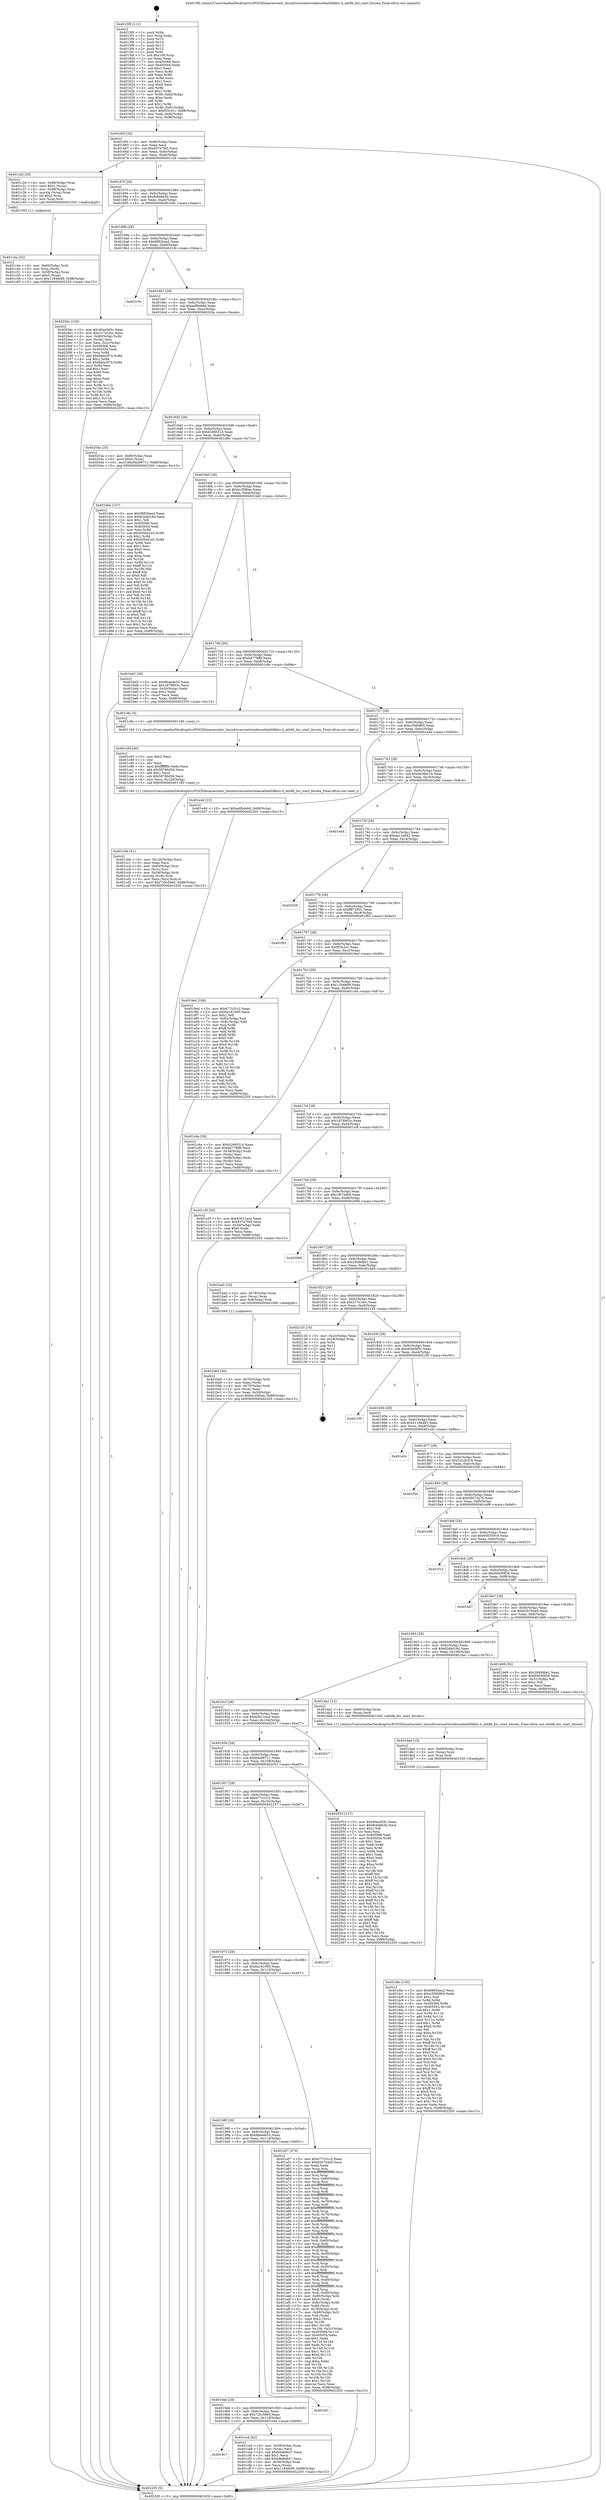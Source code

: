 digraph "0x4015f0" {
  label = "0x4015f0 (/mnt/c/Users/mathe/Desktop/tcc/POCII/binaries/extr_linuxdriversnetwirelessathath9khtc.h_ath9k_htc_start_btcoex_Final-ollvm.out::main(0))"
  labelloc = "t"
  node[shape=record]

  Entry [label="",width=0.3,height=0.3,shape=circle,fillcolor=black,style=filled]
  "0x40165f" [label="{
     0x40165f [32]\l
     | [instrs]\l
     &nbsp;&nbsp;0x40165f \<+6\>: mov -0x88(%rbp),%eax\l
     &nbsp;&nbsp;0x401665 \<+2\>: mov %eax,%ecx\l
     &nbsp;&nbsp;0x401667 \<+6\>: sub $0x837e7f45,%ecx\l
     &nbsp;&nbsp;0x40166d \<+6\>: mov %eax,-0x9c(%rbp)\l
     &nbsp;&nbsp;0x401673 \<+6\>: mov %ecx,-0xa0(%rbp)\l
     &nbsp;&nbsp;0x401679 \<+6\>: je 0000000000401c2d \<main+0x63d\>\l
  }"]
  "0x401c2d" [label="{
     0x401c2d [29]\l
     | [instrs]\l
     &nbsp;&nbsp;0x401c2d \<+4\>: mov -0x68(%rbp),%rax\l
     &nbsp;&nbsp;0x401c31 \<+6\>: movl $0x1,(%rax)\l
     &nbsp;&nbsp;0x401c37 \<+4\>: mov -0x68(%rbp),%rax\l
     &nbsp;&nbsp;0x401c3b \<+3\>: movslq (%rax),%rax\l
     &nbsp;&nbsp;0x401c3e \<+4\>: shl $0x2,%rax\l
     &nbsp;&nbsp;0x401c42 \<+3\>: mov %rax,%rdi\l
     &nbsp;&nbsp;0x401c45 \<+5\>: call 0000000000401050 \<malloc@plt\>\l
     | [calls]\l
     &nbsp;&nbsp;0x401050 \{1\} (unknown)\l
  }"]
  "0x40167f" [label="{
     0x40167f [28]\l
     | [instrs]\l
     &nbsp;&nbsp;0x40167f \<+5\>: jmp 0000000000401684 \<main+0x94\>\l
     &nbsp;&nbsp;0x401684 \<+6\>: mov -0x9c(%rbp),%eax\l
     &nbsp;&nbsp;0x40168a \<+5\>: sub $0x8c6ebb3b,%eax\l
     &nbsp;&nbsp;0x40168f \<+6\>: mov %eax,-0xa4(%rbp)\l
     &nbsp;&nbsp;0x401695 \<+6\>: je 00000000004020dc \<main+0xaec\>\l
  }"]
  Exit [label="",width=0.3,height=0.3,shape=circle,fillcolor=black,style=filled,peripheries=2]
  "0x4020dc" [label="{
     0x4020dc [105]\l
     | [instrs]\l
     &nbsp;&nbsp;0x4020dc \<+5\>: mov $0x40ea565c,%eax\l
     &nbsp;&nbsp;0x4020e1 \<+5\>: mov $0x317e1dcc,%ecx\l
     &nbsp;&nbsp;0x4020e6 \<+4\>: mov -0x80(%rbp),%rdx\l
     &nbsp;&nbsp;0x4020ea \<+2\>: mov (%rdx),%esi\l
     &nbsp;&nbsp;0x4020ec \<+3\>: mov %esi,-0x2c(%rbp)\l
     &nbsp;&nbsp;0x4020ef \<+7\>: mov 0x405068,%esi\l
     &nbsp;&nbsp;0x4020f6 \<+7\>: mov 0x405054,%edi\l
     &nbsp;&nbsp;0x4020fd \<+3\>: mov %esi,%r8d\l
     &nbsp;&nbsp;0x402100 \<+7\>: add $0x8dea3f74,%r8d\l
     &nbsp;&nbsp;0x402107 \<+4\>: sub $0x1,%r8d\l
     &nbsp;&nbsp;0x40210b \<+7\>: sub $0x8dea3f74,%r8d\l
     &nbsp;&nbsp;0x402112 \<+4\>: imul %r8d,%esi\l
     &nbsp;&nbsp;0x402116 \<+3\>: and $0x1,%esi\l
     &nbsp;&nbsp;0x402119 \<+3\>: cmp $0x0,%esi\l
     &nbsp;&nbsp;0x40211c \<+4\>: sete %r9b\l
     &nbsp;&nbsp;0x402120 \<+3\>: cmp $0xa,%edi\l
     &nbsp;&nbsp;0x402123 \<+4\>: setl %r10b\l
     &nbsp;&nbsp;0x402127 \<+3\>: mov %r9b,%r11b\l
     &nbsp;&nbsp;0x40212a \<+3\>: and %r10b,%r11b\l
     &nbsp;&nbsp;0x40212d \<+3\>: xor %r10b,%r9b\l
     &nbsp;&nbsp;0x402130 \<+3\>: or %r9b,%r11b\l
     &nbsp;&nbsp;0x402133 \<+4\>: test $0x1,%r11b\l
     &nbsp;&nbsp;0x402137 \<+3\>: cmovne %ecx,%eax\l
     &nbsp;&nbsp;0x40213a \<+6\>: mov %eax,-0x88(%rbp)\l
     &nbsp;&nbsp;0x402140 \<+5\>: jmp 0000000000402205 \<main+0xc15\>\l
  }"]
  "0x40169b" [label="{
     0x40169b [28]\l
     | [instrs]\l
     &nbsp;&nbsp;0x40169b \<+5\>: jmp 00000000004016a0 \<main+0xb0\>\l
     &nbsp;&nbsp;0x4016a0 \<+6\>: mov -0x9c(%rbp),%eax\l
     &nbsp;&nbsp;0x4016a6 \<+5\>: sub $0x9892bea2,%eax\l
     &nbsp;&nbsp;0x4016ab \<+6\>: mov %eax,-0xa8(%rbp)\l
     &nbsp;&nbsp;0x4016b1 \<+6\>: je 000000000040219c \<main+0xbac\>\l
  }"]
  "0x401dbc" [label="{
     0x401dbc [145]\l
     | [instrs]\l
     &nbsp;&nbsp;0x401dbc \<+5\>: mov $0x9892bea2,%ecx\l
     &nbsp;&nbsp;0x401dc1 \<+5\>: mov $0xc3580965,%edx\l
     &nbsp;&nbsp;0x401dc6 \<+3\>: mov $0x1,%sil\l
     &nbsp;&nbsp;0x401dc9 \<+3\>: xor %r8d,%r8d\l
     &nbsp;&nbsp;0x401dcc \<+8\>: mov 0x405068,%r9d\l
     &nbsp;&nbsp;0x401dd4 \<+8\>: mov 0x405054,%r10d\l
     &nbsp;&nbsp;0x401ddc \<+4\>: sub $0x1,%r8d\l
     &nbsp;&nbsp;0x401de0 \<+3\>: mov %r9d,%r11d\l
     &nbsp;&nbsp;0x401de3 \<+3\>: add %r8d,%r11d\l
     &nbsp;&nbsp;0x401de6 \<+4\>: imul %r11d,%r9d\l
     &nbsp;&nbsp;0x401dea \<+4\>: and $0x1,%r9d\l
     &nbsp;&nbsp;0x401dee \<+4\>: cmp $0x0,%r9d\l
     &nbsp;&nbsp;0x401df2 \<+3\>: sete %bl\l
     &nbsp;&nbsp;0x401df5 \<+4\>: cmp $0xa,%r10d\l
     &nbsp;&nbsp;0x401df9 \<+4\>: setl %r14b\l
     &nbsp;&nbsp;0x401dfd \<+3\>: mov %bl,%r15b\l
     &nbsp;&nbsp;0x401e00 \<+4\>: xor $0xff,%r15b\l
     &nbsp;&nbsp;0x401e04 \<+3\>: mov %r14b,%r12b\l
     &nbsp;&nbsp;0x401e07 \<+4\>: xor $0xff,%r12b\l
     &nbsp;&nbsp;0x401e0b \<+4\>: xor $0x0,%sil\l
     &nbsp;&nbsp;0x401e0f \<+3\>: mov %r15b,%r13b\l
     &nbsp;&nbsp;0x401e12 \<+4\>: and $0x0,%r13b\l
     &nbsp;&nbsp;0x401e16 \<+3\>: and %sil,%bl\l
     &nbsp;&nbsp;0x401e19 \<+3\>: mov %r12b,%al\l
     &nbsp;&nbsp;0x401e1c \<+2\>: and $0x0,%al\l
     &nbsp;&nbsp;0x401e1e \<+3\>: and %sil,%r14b\l
     &nbsp;&nbsp;0x401e21 \<+3\>: or %bl,%r13b\l
     &nbsp;&nbsp;0x401e24 \<+3\>: or %r14b,%al\l
     &nbsp;&nbsp;0x401e27 \<+3\>: xor %al,%r13b\l
     &nbsp;&nbsp;0x401e2a \<+3\>: or %r12b,%r15b\l
     &nbsp;&nbsp;0x401e2d \<+4\>: xor $0xff,%r15b\l
     &nbsp;&nbsp;0x401e31 \<+4\>: or $0x0,%sil\l
     &nbsp;&nbsp;0x401e35 \<+3\>: and %sil,%r15b\l
     &nbsp;&nbsp;0x401e38 \<+3\>: or %r15b,%r13b\l
     &nbsp;&nbsp;0x401e3b \<+4\>: test $0x1,%r13b\l
     &nbsp;&nbsp;0x401e3f \<+3\>: cmovne %edx,%ecx\l
     &nbsp;&nbsp;0x401e42 \<+6\>: mov %ecx,-0x88(%rbp)\l
     &nbsp;&nbsp;0x401e48 \<+5\>: jmp 0000000000402205 \<main+0xc15\>\l
  }"]
  "0x40219c" [label="{
     0x40219c\l
  }", style=dashed]
  "0x4016b7" [label="{
     0x4016b7 [28]\l
     | [instrs]\l
     &nbsp;&nbsp;0x4016b7 \<+5\>: jmp 00000000004016bc \<main+0xcc\>\l
     &nbsp;&nbsp;0x4016bc \<+6\>: mov -0x9c(%rbp),%eax\l
     &nbsp;&nbsp;0x4016c2 \<+5\>: sub $0xadfbde6d,%eax\l
     &nbsp;&nbsp;0x4016c7 \<+6\>: mov %eax,-0xac(%rbp)\l
     &nbsp;&nbsp;0x4016cd \<+6\>: je 000000000040203a \<main+0xa4a\>\l
  }"]
  "0x401dad" [label="{
     0x401dad [15]\l
     | [instrs]\l
     &nbsp;&nbsp;0x401dad \<+4\>: mov -0x60(%rbp),%rax\l
     &nbsp;&nbsp;0x401db1 \<+3\>: mov (%rax),%rax\l
     &nbsp;&nbsp;0x401db4 \<+3\>: mov %rax,%rdi\l
     &nbsp;&nbsp;0x401db7 \<+5\>: call 0000000000401030 \<free@plt\>\l
     | [calls]\l
     &nbsp;&nbsp;0x401030 \{1\} (unknown)\l
  }"]
  "0x40203a" [label="{
     0x40203a [25]\l
     | [instrs]\l
     &nbsp;&nbsp;0x40203a \<+4\>: mov -0x80(%rbp),%rax\l
     &nbsp;&nbsp;0x40203e \<+6\>: movl $0x0,(%rax)\l
     &nbsp;&nbsp;0x402044 \<+10\>: movl $0x64a98711,-0x88(%rbp)\l
     &nbsp;&nbsp;0x40204e \<+5\>: jmp 0000000000402205 \<main+0xc15\>\l
  }"]
  "0x4016d3" [label="{
     0x4016d3 [28]\l
     | [instrs]\l
     &nbsp;&nbsp;0x4016d3 \<+5\>: jmp 00000000004016d8 \<main+0xe8\>\l
     &nbsp;&nbsp;0x4016d8 \<+6\>: mov -0x9c(%rbp),%eax\l
     &nbsp;&nbsp;0x4016de \<+5\>: sub $0xb246031d,%eax\l
     &nbsp;&nbsp;0x4016e3 \<+6\>: mov %eax,-0xb0(%rbp)\l
     &nbsp;&nbsp;0x4016e9 \<+6\>: je 0000000000401d0e \<main+0x71e\>\l
  }"]
  "0x4019c7" [label="{
     0x4019c7\l
  }", style=dashed]
  "0x401d0e" [label="{
     0x401d0e [147]\l
     | [instrs]\l
     &nbsp;&nbsp;0x401d0e \<+5\>: mov $0x9892bea2,%eax\l
     &nbsp;&nbsp;0x401d13 \<+5\>: mov $0x62d4d18d,%ecx\l
     &nbsp;&nbsp;0x401d18 \<+2\>: mov $0x1,%dl\l
     &nbsp;&nbsp;0x401d1a \<+7\>: mov 0x405068,%esi\l
     &nbsp;&nbsp;0x401d21 \<+7\>: mov 0x405054,%edi\l
     &nbsp;&nbsp;0x401d28 \<+3\>: mov %esi,%r8d\l
     &nbsp;&nbsp;0x401d2b \<+7\>: sub $0x50564243,%r8d\l
     &nbsp;&nbsp;0x401d32 \<+4\>: sub $0x1,%r8d\l
     &nbsp;&nbsp;0x401d36 \<+7\>: add $0x50564243,%r8d\l
     &nbsp;&nbsp;0x401d3d \<+4\>: imul %r8d,%esi\l
     &nbsp;&nbsp;0x401d41 \<+3\>: and $0x1,%esi\l
     &nbsp;&nbsp;0x401d44 \<+3\>: cmp $0x0,%esi\l
     &nbsp;&nbsp;0x401d47 \<+4\>: sete %r9b\l
     &nbsp;&nbsp;0x401d4b \<+3\>: cmp $0xa,%edi\l
     &nbsp;&nbsp;0x401d4e \<+4\>: setl %r10b\l
     &nbsp;&nbsp;0x401d52 \<+3\>: mov %r9b,%r11b\l
     &nbsp;&nbsp;0x401d55 \<+4\>: xor $0xff,%r11b\l
     &nbsp;&nbsp;0x401d59 \<+3\>: mov %r10b,%bl\l
     &nbsp;&nbsp;0x401d5c \<+3\>: xor $0xff,%bl\l
     &nbsp;&nbsp;0x401d5f \<+3\>: xor $0x0,%dl\l
     &nbsp;&nbsp;0x401d62 \<+3\>: mov %r11b,%r14b\l
     &nbsp;&nbsp;0x401d65 \<+4\>: and $0x0,%r14b\l
     &nbsp;&nbsp;0x401d69 \<+3\>: and %dl,%r9b\l
     &nbsp;&nbsp;0x401d6c \<+3\>: mov %bl,%r15b\l
     &nbsp;&nbsp;0x401d6f \<+4\>: and $0x0,%r15b\l
     &nbsp;&nbsp;0x401d73 \<+3\>: and %dl,%r10b\l
     &nbsp;&nbsp;0x401d76 \<+3\>: or %r9b,%r14b\l
     &nbsp;&nbsp;0x401d79 \<+3\>: or %r10b,%r15b\l
     &nbsp;&nbsp;0x401d7c \<+3\>: xor %r15b,%r14b\l
     &nbsp;&nbsp;0x401d7f \<+3\>: or %bl,%r11b\l
     &nbsp;&nbsp;0x401d82 \<+4\>: xor $0xff,%r11b\l
     &nbsp;&nbsp;0x401d86 \<+3\>: or $0x0,%dl\l
     &nbsp;&nbsp;0x401d89 \<+3\>: and %dl,%r11b\l
     &nbsp;&nbsp;0x401d8c \<+3\>: or %r11b,%r14b\l
     &nbsp;&nbsp;0x401d8f \<+4\>: test $0x1,%r14b\l
     &nbsp;&nbsp;0x401d93 \<+3\>: cmovne %ecx,%eax\l
     &nbsp;&nbsp;0x401d96 \<+6\>: mov %eax,-0x88(%rbp)\l
     &nbsp;&nbsp;0x401d9c \<+5\>: jmp 0000000000402205 \<main+0xc15\>\l
  }"]
  "0x4016ef" [label="{
     0x4016ef [28]\l
     | [instrs]\l
     &nbsp;&nbsp;0x4016ef \<+5\>: jmp 00000000004016f4 \<main+0x104\>\l
     &nbsp;&nbsp;0x4016f4 \<+6\>: mov -0x9c(%rbp),%eax\l
     &nbsp;&nbsp;0x4016fa \<+5\>: sub $0xbc35f0ae,%eax\l
     &nbsp;&nbsp;0x4016ff \<+6\>: mov %eax,-0xb4(%rbp)\l
     &nbsp;&nbsp;0x401705 \<+6\>: je 0000000000401bd3 \<main+0x5e3\>\l
  }"]
  "0x401ce4" [label="{
     0x401ce4 [42]\l
     | [instrs]\l
     &nbsp;&nbsp;0x401ce4 \<+4\>: mov -0x58(%rbp),%rax\l
     &nbsp;&nbsp;0x401ce8 \<+2\>: mov (%rax),%ecx\l
     &nbsp;&nbsp;0x401cea \<+6\>: sub $0xb9e8d647,%ecx\l
     &nbsp;&nbsp;0x401cf0 \<+3\>: add $0x1,%ecx\l
     &nbsp;&nbsp;0x401cf3 \<+6\>: add $0xb9e8d647,%ecx\l
     &nbsp;&nbsp;0x401cf9 \<+4\>: mov -0x58(%rbp),%rax\l
     &nbsp;&nbsp;0x401cfd \<+2\>: mov %ecx,(%rax)\l
     &nbsp;&nbsp;0x401cff \<+10\>: movl $0x1184fe99,-0x88(%rbp)\l
     &nbsp;&nbsp;0x401d09 \<+5\>: jmp 0000000000402205 \<main+0xc15\>\l
  }"]
  "0x401bd3" [label="{
     0x401bd3 [30]\l
     | [instrs]\l
     &nbsp;&nbsp;0x401bd3 \<+5\>: mov $0x6baede53,%eax\l
     &nbsp;&nbsp;0x401bd8 \<+5\>: mov $0x1878903c,%ecx\l
     &nbsp;&nbsp;0x401bdd \<+3\>: mov -0x30(%rbp),%edx\l
     &nbsp;&nbsp;0x401be0 \<+3\>: cmp $0x1,%edx\l
     &nbsp;&nbsp;0x401be3 \<+3\>: cmovl %ecx,%eax\l
     &nbsp;&nbsp;0x401be6 \<+6\>: mov %eax,-0x88(%rbp)\l
     &nbsp;&nbsp;0x401bec \<+5\>: jmp 0000000000402205 \<main+0xc15\>\l
  }"]
  "0x40170b" [label="{
     0x40170b [28]\l
     | [instrs]\l
     &nbsp;&nbsp;0x40170b \<+5\>: jmp 0000000000401710 \<main+0x120\>\l
     &nbsp;&nbsp;0x401710 \<+6\>: mov -0x9c(%rbp),%eax\l
     &nbsp;&nbsp;0x401716 \<+5\>: sub $0xbd779f8f,%eax\l
     &nbsp;&nbsp;0x40171b \<+6\>: mov %eax,-0xb8(%rbp)\l
     &nbsp;&nbsp;0x401721 \<+6\>: je 0000000000401c8e \<main+0x69e\>\l
  }"]
  "0x4019ab" [label="{
     0x4019ab [28]\l
     | [instrs]\l
     &nbsp;&nbsp;0x4019ab \<+5\>: jmp 00000000004019b0 \<main+0x3c0\>\l
     &nbsp;&nbsp;0x4019b0 \<+6\>: mov -0x9c(%rbp),%eax\l
     &nbsp;&nbsp;0x4019b6 \<+5\>: sub $0x725c5b60,%eax\l
     &nbsp;&nbsp;0x4019bb \<+6\>: mov %eax,-0x118(%rbp)\l
     &nbsp;&nbsp;0x4019c1 \<+6\>: je 0000000000401ce4 \<main+0x6f4\>\l
  }"]
  "0x401c8e" [label="{
     0x401c8e [5]\l
     | [instrs]\l
     &nbsp;&nbsp;0x401c8e \<+5\>: call 0000000000401160 \<next_i\>\l
     | [calls]\l
     &nbsp;&nbsp;0x401160 \{1\} (/mnt/c/Users/mathe/Desktop/tcc/POCII/binaries/extr_linuxdriversnetwirelessathath9khtc.h_ath9k_htc_start_btcoex_Final-ollvm.out::next_i)\l
  }"]
  "0x401727" [label="{
     0x401727 [28]\l
     | [instrs]\l
     &nbsp;&nbsp;0x401727 \<+5\>: jmp 000000000040172c \<main+0x13c\>\l
     &nbsp;&nbsp;0x40172c \<+6\>: mov -0x9c(%rbp),%eax\l
     &nbsp;&nbsp;0x401732 \<+5\>: sub $0xc3580965,%eax\l
     &nbsp;&nbsp;0x401737 \<+6\>: mov %eax,-0xbc(%rbp)\l
     &nbsp;&nbsp;0x40173d \<+6\>: je 0000000000401e4d \<main+0x85d\>\l
  }"]
  "0x401bf1" [label="{
     0x401bf1\l
  }", style=dashed]
  "0x401e4d" [label="{
     0x401e4d [15]\l
     | [instrs]\l
     &nbsp;&nbsp;0x401e4d \<+10\>: movl $0xadfbde6d,-0x88(%rbp)\l
     &nbsp;&nbsp;0x401e57 \<+5\>: jmp 0000000000402205 \<main+0xc15\>\l
  }"]
  "0x401743" [label="{
     0x401743 [28]\l
     | [instrs]\l
     &nbsp;&nbsp;0x401743 \<+5\>: jmp 0000000000401748 \<main+0x158\>\l
     &nbsp;&nbsp;0x401748 \<+6\>: mov -0x9c(%rbp),%eax\l
     &nbsp;&nbsp;0x40174e \<+5\>: sub $0xda366c1b,%eax\l
     &nbsp;&nbsp;0x401753 \<+6\>: mov %eax,-0xc0(%rbp)\l
     &nbsp;&nbsp;0x401759 \<+6\>: je 0000000000401ebd \<main+0x8cd\>\l
  }"]
  "0x401cbb" [label="{
     0x401cbb [41]\l
     | [instrs]\l
     &nbsp;&nbsp;0x401cbb \<+6\>: mov -0x120(%rbp),%ecx\l
     &nbsp;&nbsp;0x401cc1 \<+3\>: imul %eax,%ecx\l
     &nbsp;&nbsp;0x401cc4 \<+4\>: mov -0x60(%rbp),%rsi\l
     &nbsp;&nbsp;0x401cc8 \<+3\>: mov (%rsi),%rsi\l
     &nbsp;&nbsp;0x401ccb \<+4\>: mov -0x58(%rbp),%rdi\l
     &nbsp;&nbsp;0x401ccf \<+3\>: movslq (%rdi),%rdi\l
     &nbsp;&nbsp;0x401cd2 \<+3\>: mov %ecx,(%rsi,%rdi,4)\l
     &nbsp;&nbsp;0x401cd5 \<+10\>: movl $0x725c5b60,-0x88(%rbp)\l
     &nbsp;&nbsp;0x401cdf \<+5\>: jmp 0000000000402205 \<main+0xc15\>\l
  }"]
  "0x401ebd" [label="{
     0x401ebd\l
  }", style=dashed]
  "0x40175f" [label="{
     0x40175f [28]\l
     | [instrs]\l
     &nbsp;&nbsp;0x40175f \<+5\>: jmp 0000000000401764 \<main+0x174\>\l
     &nbsp;&nbsp;0x401764 \<+6\>: mov -0x9c(%rbp),%eax\l
     &nbsp;&nbsp;0x40176a \<+5\>: sub $0xea12a942,%eax\l
     &nbsp;&nbsp;0x40176f \<+6\>: mov %eax,-0xc4(%rbp)\l
     &nbsp;&nbsp;0x401775 \<+6\>: je 0000000000402026 \<main+0xa36\>\l
  }"]
  "0x401c93" [label="{
     0x401c93 [40]\l
     | [instrs]\l
     &nbsp;&nbsp;0x401c93 \<+5\>: mov $0x2,%ecx\l
     &nbsp;&nbsp;0x401c98 \<+1\>: cltd\l
     &nbsp;&nbsp;0x401c99 \<+2\>: idiv %ecx\l
     &nbsp;&nbsp;0x401c9b \<+6\>: imul $0xfffffffe,%edx,%ecx\l
     &nbsp;&nbsp;0x401ca1 \<+6\>: add $0x58786d5b,%ecx\l
     &nbsp;&nbsp;0x401ca7 \<+3\>: add $0x1,%ecx\l
     &nbsp;&nbsp;0x401caa \<+6\>: sub $0x58786d5b,%ecx\l
     &nbsp;&nbsp;0x401cb0 \<+6\>: mov %ecx,-0x120(%rbp)\l
     &nbsp;&nbsp;0x401cb6 \<+5\>: call 0000000000401160 \<next_i\>\l
     | [calls]\l
     &nbsp;&nbsp;0x401160 \{1\} (/mnt/c/Users/mathe/Desktop/tcc/POCII/binaries/extr_linuxdriversnetwirelessathath9khtc.h_ath9k_htc_start_btcoex_Final-ollvm.out::next_i)\l
  }"]
  "0x402026" [label="{
     0x402026\l
  }", style=dashed]
  "0x40177b" [label="{
     0x40177b [28]\l
     | [instrs]\l
     &nbsp;&nbsp;0x40177b \<+5\>: jmp 0000000000401780 \<main+0x190\>\l
     &nbsp;&nbsp;0x401780 \<+6\>: mov -0x9c(%rbp),%eax\l
     &nbsp;&nbsp;0x401786 \<+5\>: sub $0xff872831,%eax\l
     &nbsp;&nbsp;0x40178b \<+6\>: mov %eax,-0xc8(%rbp)\l
     &nbsp;&nbsp;0x401791 \<+6\>: je 0000000000401f93 \<main+0x9a3\>\l
  }"]
  "0x401c4a" [label="{
     0x401c4a [32]\l
     | [instrs]\l
     &nbsp;&nbsp;0x401c4a \<+4\>: mov -0x60(%rbp),%rdi\l
     &nbsp;&nbsp;0x401c4e \<+3\>: mov %rax,(%rdi)\l
     &nbsp;&nbsp;0x401c51 \<+4\>: mov -0x58(%rbp),%rax\l
     &nbsp;&nbsp;0x401c55 \<+6\>: movl $0x0,(%rax)\l
     &nbsp;&nbsp;0x401c5b \<+10\>: movl $0x1184fe99,-0x88(%rbp)\l
     &nbsp;&nbsp;0x401c65 \<+5\>: jmp 0000000000402205 \<main+0xc15\>\l
  }"]
  "0x401f93" [label="{
     0x401f93\l
  }", style=dashed]
  "0x401797" [label="{
     0x401797 [28]\l
     | [instrs]\l
     &nbsp;&nbsp;0x401797 \<+5\>: jmp 000000000040179c \<main+0x1ac\>\l
     &nbsp;&nbsp;0x40179c \<+6\>: mov -0x9c(%rbp),%eax\l
     &nbsp;&nbsp;0x4017a2 \<+5\>: sub $0xf55c3c1,%eax\l
     &nbsp;&nbsp;0x4017a7 \<+6\>: mov %eax,-0xcc(%rbp)\l
     &nbsp;&nbsp;0x4017ad \<+6\>: je 00000000004019ed \<main+0x3fd\>\l
  }"]
  "0x401bb5" [label="{
     0x401bb5 [30]\l
     | [instrs]\l
     &nbsp;&nbsp;0x401bb5 \<+4\>: mov -0x70(%rbp),%rdi\l
     &nbsp;&nbsp;0x401bb9 \<+2\>: mov %eax,(%rdi)\l
     &nbsp;&nbsp;0x401bbb \<+4\>: mov -0x70(%rbp),%rdi\l
     &nbsp;&nbsp;0x401bbf \<+2\>: mov (%rdi),%eax\l
     &nbsp;&nbsp;0x401bc1 \<+3\>: mov %eax,-0x30(%rbp)\l
     &nbsp;&nbsp;0x401bc4 \<+10\>: movl $0xbc35f0ae,-0x88(%rbp)\l
     &nbsp;&nbsp;0x401bce \<+5\>: jmp 0000000000402205 \<main+0xc15\>\l
  }"]
  "0x4019ed" [label="{
     0x4019ed [106]\l
     | [instrs]\l
     &nbsp;&nbsp;0x4019ed \<+5\>: mov $0x677c31c2,%eax\l
     &nbsp;&nbsp;0x4019f2 \<+5\>: mov $0x6a161095,%ecx\l
     &nbsp;&nbsp;0x4019f7 \<+2\>: mov $0x1,%dl\l
     &nbsp;&nbsp;0x4019f9 \<+7\>: mov -0x82(%rbp),%sil\l
     &nbsp;&nbsp;0x401a00 \<+7\>: mov -0x81(%rbp),%dil\l
     &nbsp;&nbsp;0x401a07 \<+3\>: mov %sil,%r8b\l
     &nbsp;&nbsp;0x401a0a \<+4\>: xor $0xff,%r8b\l
     &nbsp;&nbsp;0x401a0e \<+3\>: mov %dil,%r9b\l
     &nbsp;&nbsp;0x401a11 \<+4\>: xor $0xff,%r9b\l
     &nbsp;&nbsp;0x401a15 \<+3\>: xor $0x0,%dl\l
     &nbsp;&nbsp;0x401a18 \<+3\>: mov %r8b,%r10b\l
     &nbsp;&nbsp;0x401a1b \<+4\>: and $0x0,%r10b\l
     &nbsp;&nbsp;0x401a1f \<+3\>: and %dl,%sil\l
     &nbsp;&nbsp;0x401a22 \<+3\>: mov %r9b,%r11b\l
     &nbsp;&nbsp;0x401a25 \<+4\>: and $0x0,%r11b\l
     &nbsp;&nbsp;0x401a29 \<+3\>: and %dl,%dil\l
     &nbsp;&nbsp;0x401a2c \<+3\>: or %sil,%r10b\l
     &nbsp;&nbsp;0x401a2f \<+3\>: or %dil,%r11b\l
     &nbsp;&nbsp;0x401a32 \<+3\>: xor %r11b,%r10b\l
     &nbsp;&nbsp;0x401a35 \<+3\>: or %r9b,%r8b\l
     &nbsp;&nbsp;0x401a38 \<+4\>: xor $0xff,%r8b\l
     &nbsp;&nbsp;0x401a3c \<+3\>: or $0x0,%dl\l
     &nbsp;&nbsp;0x401a3f \<+3\>: and %dl,%r8b\l
     &nbsp;&nbsp;0x401a42 \<+3\>: or %r8b,%r10b\l
     &nbsp;&nbsp;0x401a45 \<+4\>: test $0x1,%r10b\l
     &nbsp;&nbsp;0x401a49 \<+3\>: cmovne %ecx,%eax\l
     &nbsp;&nbsp;0x401a4c \<+6\>: mov %eax,-0x88(%rbp)\l
     &nbsp;&nbsp;0x401a52 \<+5\>: jmp 0000000000402205 \<main+0xc15\>\l
  }"]
  "0x4017b3" [label="{
     0x4017b3 [28]\l
     | [instrs]\l
     &nbsp;&nbsp;0x4017b3 \<+5\>: jmp 00000000004017b8 \<main+0x1c8\>\l
     &nbsp;&nbsp;0x4017b8 \<+6\>: mov -0x9c(%rbp),%eax\l
     &nbsp;&nbsp;0x4017be \<+5\>: sub $0x1184fe99,%eax\l
     &nbsp;&nbsp;0x4017c3 \<+6\>: mov %eax,-0xd0(%rbp)\l
     &nbsp;&nbsp;0x4017c9 \<+6\>: je 0000000000401c6a \<main+0x67a\>\l
  }"]
  "0x402205" [label="{
     0x402205 [5]\l
     | [instrs]\l
     &nbsp;&nbsp;0x402205 \<+5\>: jmp 000000000040165f \<main+0x6f\>\l
  }"]
  "0x4015f0" [label="{
     0x4015f0 [111]\l
     | [instrs]\l
     &nbsp;&nbsp;0x4015f0 \<+1\>: push %rbp\l
     &nbsp;&nbsp;0x4015f1 \<+3\>: mov %rsp,%rbp\l
     &nbsp;&nbsp;0x4015f4 \<+2\>: push %r15\l
     &nbsp;&nbsp;0x4015f6 \<+2\>: push %r14\l
     &nbsp;&nbsp;0x4015f8 \<+2\>: push %r13\l
     &nbsp;&nbsp;0x4015fa \<+2\>: push %r12\l
     &nbsp;&nbsp;0x4015fc \<+1\>: push %rbx\l
     &nbsp;&nbsp;0x4015fd \<+7\>: sub $0x108,%rsp\l
     &nbsp;&nbsp;0x401604 \<+2\>: xor %eax,%eax\l
     &nbsp;&nbsp;0x401606 \<+7\>: mov 0x405068,%ecx\l
     &nbsp;&nbsp;0x40160d \<+7\>: mov 0x405054,%edx\l
     &nbsp;&nbsp;0x401614 \<+3\>: sub $0x1,%eax\l
     &nbsp;&nbsp;0x401617 \<+3\>: mov %ecx,%r8d\l
     &nbsp;&nbsp;0x40161a \<+3\>: add %eax,%r8d\l
     &nbsp;&nbsp;0x40161d \<+4\>: imul %r8d,%ecx\l
     &nbsp;&nbsp;0x401621 \<+3\>: and $0x1,%ecx\l
     &nbsp;&nbsp;0x401624 \<+3\>: cmp $0x0,%ecx\l
     &nbsp;&nbsp;0x401627 \<+4\>: sete %r9b\l
     &nbsp;&nbsp;0x40162b \<+4\>: and $0x1,%r9b\l
     &nbsp;&nbsp;0x40162f \<+7\>: mov %r9b,-0x82(%rbp)\l
     &nbsp;&nbsp;0x401636 \<+3\>: cmp $0xa,%edx\l
     &nbsp;&nbsp;0x401639 \<+4\>: setl %r9b\l
     &nbsp;&nbsp;0x40163d \<+4\>: and $0x1,%r9b\l
     &nbsp;&nbsp;0x401641 \<+7\>: mov %r9b,-0x81(%rbp)\l
     &nbsp;&nbsp;0x401648 \<+10\>: movl $0xf55c3c1,-0x88(%rbp)\l
     &nbsp;&nbsp;0x401652 \<+6\>: mov %edi,-0x8c(%rbp)\l
     &nbsp;&nbsp;0x401658 \<+7\>: mov %rsi,-0x98(%rbp)\l
  }"]
  "0x40198f" [label="{
     0x40198f [28]\l
     | [instrs]\l
     &nbsp;&nbsp;0x40198f \<+5\>: jmp 0000000000401994 \<main+0x3a4\>\l
     &nbsp;&nbsp;0x401994 \<+6\>: mov -0x9c(%rbp),%eax\l
     &nbsp;&nbsp;0x40199a \<+5\>: sub $0x6baede53,%eax\l
     &nbsp;&nbsp;0x40199f \<+6\>: mov %eax,-0x114(%rbp)\l
     &nbsp;&nbsp;0x4019a5 \<+6\>: je 0000000000401bf1 \<main+0x601\>\l
  }"]
  "0x401c6a" [label="{
     0x401c6a [36]\l
     | [instrs]\l
     &nbsp;&nbsp;0x401c6a \<+5\>: mov $0xb246031d,%eax\l
     &nbsp;&nbsp;0x401c6f \<+5\>: mov $0xbd779f8f,%ecx\l
     &nbsp;&nbsp;0x401c74 \<+4\>: mov -0x58(%rbp),%rdx\l
     &nbsp;&nbsp;0x401c78 \<+2\>: mov (%rdx),%esi\l
     &nbsp;&nbsp;0x401c7a \<+4\>: mov -0x68(%rbp),%rdx\l
     &nbsp;&nbsp;0x401c7e \<+2\>: cmp (%rdx),%esi\l
     &nbsp;&nbsp;0x401c80 \<+3\>: cmovl %ecx,%eax\l
     &nbsp;&nbsp;0x401c83 \<+6\>: mov %eax,-0x88(%rbp)\l
     &nbsp;&nbsp;0x401c89 \<+5\>: jmp 0000000000402205 \<main+0xc15\>\l
  }"]
  "0x4017cf" [label="{
     0x4017cf [28]\l
     | [instrs]\l
     &nbsp;&nbsp;0x4017cf \<+5\>: jmp 00000000004017d4 \<main+0x1e4\>\l
     &nbsp;&nbsp;0x4017d4 \<+6\>: mov -0x9c(%rbp),%eax\l
     &nbsp;&nbsp;0x4017da \<+5\>: sub $0x1878903c,%eax\l
     &nbsp;&nbsp;0x4017df \<+6\>: mov %eax,-0xd4(%rbp)\l
     &nbsp;&nbsp;0x4017e5 \<+6\>: je 0000000000401c0f \<main+0x61f\>\l
  }"]
  "0x401a57" [label="{
     0x401a57 [274]\l
     | [instrs]\l
     &nbsp;&nbsp;0x401a57 \<+5\>: mov $0x677c31c2,%eax\l
     &nbsp;&nbsp;0x401a5c \<+5\>: mov $0x62b704e9,%ecx\l
     &nbsp;&nbsp;0x401a61 \<+2\>: xor %edx,%edx\l
     &nbsp;&nbsp;0x401a63 \<+3\>: mov %rsp,%rsi\l
     &nbsp;&nbsp;0x401a66 \<+4\>: add $0xfffffffffffffff0,%rsi\l
     &nbsp;&nbsp;0x401a6a \<+3\>: mov %rsi,%rsp\l
     &nbsp;&nbsp;0x401a6d \<+4\>: mov %rsi,-0x80(%rbp)\l
     &nbsp;&nbsp;0x401a71 \<+3\>: mov %rsp,%rsi\l
     &nbsp;&nbsp;0x401a74 \<+4\>: add $0xfffffffffffffff0,%rsi\l
     &nbsp;&nbsp;0x401a78 \<+3\>: mov %rsi,%rsp\l
     &nbsp;&nbsp;0x401a7b \<+3\>: mov %rsp,%rdi\l
     &nbsp;&nbsp;0x401a7e \<+4\>: add $0xfffffffffffffff0,%rdi\l
     &nbsp;&nbsp;0x401a82 \<+3\>: mov %rdi,%rsp\l
     &nbsp;&nbsp;0x401a85 \<+4\>: mov %rdi,-0x78(%rbp)\l
     &nbsp;&nbsp;0x401a89 \<+3\>: mov %rsp,%rdi\l
     &nbsp;&nbsp;0x401a8c \<+4\>: add $0xfffffffffffffff0,%rdi\l
     &nbsp;&nbsp;0x401a90 \<+3\>: mov %rdi,%rsp\l
     &nbsp;&nbsp;0x401a93 \<+4\>: mov %rdi,-0x70(%rbp)\l
     &nbsp;&nbsp;0x401a97 \<+3\>: mov %rsp,%rdi\l
     &nbsp;&nbsp;0x401a9a \<+4\>: add $0xfffffffffffffff0,%rdi\l
     &nbsp;&nbsp;0x401a9e \<+3\>: mov %rdi,%rsp\l
     &nbsp;&nbsp;0x401aa1 \<+4\>: mov %rdi,-0x68(%rbp)\l
     &nbsp;&nbsp;0x401aa5 \<+3\>: mov %rsp,%rdi\l
     &nbsp;&nbsp;0x401aa8 \<+4\>: add $0xfffffffffffffff0,%rdi\l
     &nbsp;&nbsp;0x401aac \<+3\>: mov %rdi,%rsp\l
     &nbsp;&nbsp;0x401aaf \<+4\>: mov %rdi,-0x60(%rbp)\l
     &nbsp;&nbsp;0x401ab3 \<+3\>: mov %rsp,%rdi\l
     &nbsp;&nbsp;0x401ab6 \<+4\>: add $0xfffffffffffffff0,%rdi\l
     &nbsp;&nbsp;0x401aba \<+3\>: mov %rdi,%rsp\l
     &nbsp;&nbsp;0x401abd \<+4\>: mov %rdi,-0x58(%rbp)\l
     &nbsp;&nbsp;0x401ac1 \<+3\>: mov %rsp,%rdi\l
     &nbsp;&nbsp;0x401ac4 \<+4\>: add $0xfffffffffffffff0,%rdi\l
     &nbsp;&nbsp;0x401ac8 \<+3\>: mov %rdi,%rsp\l
     &nbsp;&nbsp;0x401acb \<+4\>: mov %rdi,-0x50(%rbp)\l
     &nbsp;&nbsp;0x401acf \<+3\>: mov %rsp,%rdi\l
     &nbsp;&nbsp;0x401ad2 \<+4\>: add $0xfffffffffffffff0,%rdi\l
     &nbsp;&nbsp;0x401ad6 \<+3\>: mov %rdi,%rsp\l
     &nbsp;&nbsp;0x401ad9 \<+4\>: mov %rdi,-0x48(%rbp)\l
     &nbsp;&nbsp;0x401add \<+3\>: mov %rsp,%rdi\l
     &nbsp;&nbsp;0x401ae0 \<+4\>: add $0xfffffffffffffff0,%rdi\l
     &nbsp;&nbsp;0x401ae4 \<+3\>: mov %rdi,%rsp\l
     &nbsp;&nbsp;0x401ae7 \<+4\>: mov %rdi,-0x40(%rbp)\l
     &nbsp;&nbsp;0x401aeb \<+4\>: mov -0x80(%rbp),%rdi\l
     &nbsp;&nbsp;0x401aef \<+6\>: movl $0x0,(%rdi)\l
     &nbsp;&nbsp;0x401af5 \<+7\>: mov -0x8c(%rbp),%r8d\l
     &nbsp;&nbsp;0x401afc \<+3\>: mov %r8d,(%rsi)\l
     &nbsp;&nbsp;0x401aff \<+4\>: mov -0x78(%rbp),%rdi\l
     &nbsp;&nbsp;0x401b03 \<+7\>: mov -0x98(%rbp),%r9\l
     &nbsp;&nbsp;0x401b0a \<+3\>: mov %r9,(%rdi)\l
     &nbsp;&nbsp;0x401b0d \<+3\>: cmpl $0x2,(%rsi)\l
     &nbsp;&nbsp;0x401b10 \<+4\>: setne %r10b\l
     &nbsp;&nbsp;0x401b14 \<+4\>: and $0x1,%r10b\l
     &nbsp;&nbsp;0x401b18 \<+4\>: mov %r10b,-0x31(%rbp)\l
     &nbsp;&nbsp;0x401b1c \<+8\>: mov 0x405068,%r11d\l
     &nbsp;&nbsp;0x401b24 \<+7\>: mov 0x405054,%ebx\l
     &nbsp;&nbsp;0x401b2b \<+3\>: sub $0x1,%edx\l
     &nbsp;&nbsp;0x401b2e \<+3\>: mov %r11d,%r14d\l
     &nbsp;&nbsp;0x401b31 \<+3\>: add %edx,%r14d\l
     &nbsp;&nbsp;0x401b34 \<+4\>: imul %r14d,%r11d\l
     &nbsp;&nbsp;0x401b38 \<+4\>: and $0x1,%r11d\l
     &nbsp;&nbsp;0x401b3c \<+4\>: cmp $0x0,%r11d\l
     &nbsp;&nbsp;0x401b40 \<+4\>: sete %r10b\l
     &nbsp;&nbsp;0x401b44 \<+3\>: cmp $0xa,%ebx\l
     &nbsp;&nbsp;0x401b47 \<+4\>: setl %r15b\l
     &nbsp;&nbsp;0x401b4b \<+3\>: mov %r10b,%r12b\l
     &nbsp;&nbsp;0x401b4e \<+3\>: and %r15b,%r12b\l
     &nbsp;&nbsp;0x401b51 \<+3\>: xor %r15b,%r10b\l
     &nbsp;&nbsp;0x401b54 \<+3\>: or %r10b,%r12b\l
     &nbsp;&nbsp;0x401b57 \<+4\>: test $0x1,%r12b\l
     &nbsp;&nbsp;0x401b5b \<+3\>: cmovne %ecx,%eax\l
     &nbsp;&nbsp;0x401b5e \<+6\>: mov %eax,-0x88(%rbp)\l
     &nbsp;&nbsp;0x401b64 \<+5\>: jmp 0000000000402205 \<main+0xc15\>\l
  }"]
  "0x401c0f" [label="{
     0x401c0f [30]\l
     | [instrs]\l
     &nbsp;&nbsp;0x401c0f \<+5\>: mov $0x63011ecd,%eax\l
     &nbsp;&nbsp;0x401c14 \<+5\>: mov $0x837e7f45,%ecx\l
     &nbsp;&nbsp;0x401c19 \<+3\>: mov -0x30(%rbp),%edx\l
     &nbsp;&nbsp;0x401c1c \<+3\>: cmp $0x0,%edx\l
     &nbsp;&nbsp;0x401c1f \<+3\>: cmove %ecx,%eax\l
     &nbsp;&nbsp;0x401c22 \<+6\>: mov %eax,-0x88(%rbp)\l
     &nbsp;&nbsp;0x401c28 \<+5\>: jmp 0000000000402205 \<main+0xc15\>\l
  }"]
  "0x4017eb" [label="{
     0x4017eb [28]\l
     | [instrs]\l
     &nbsp;&nbsp;0x4017eb \<+5\>: jmp 00000000004017f0 \<main+0x200\>\l
     &nbsp;&nbsp;0x4017f0 \<+6\>: mov -0x9c(%rbp),%eax\l
     &nbsp;&nbsp;0x4017f6 \<+5\>: sub $0x1f674d06,%eax\l
     &nbsp;&nbsp;0x4017fb \<+6\>: mov %eax,-0xd8(%rbp)\l
     &nbsp;&nbsp;0x401801 \<+6\>: je 0000000000402008 \<main+0xa18\>\l
  }"]
  "0x401973" [label="{
     0x401973 [28]\l
     | [instrs]\l
     &nbsp;&nbsp;0x401973 \<+5\>: jmp 0000000000401978 \<main+0x388\>\l
     &nbsp;&nbsp;0x401978 \<+6\>: mov -0x9c(%rbp),%eax\l
     &nbsp;&nbsp;0x40197e \<+5\>: sub $0x6a161095,%eax\l
     &nbsp;&nbsp;0x401983 \<+6\>: mov %eax,-0x110(%rbp)\l
     &nbsp;&nbsp;0x401989 \<+6\>: je 0000000000401a57 \<main+0x467\>\l
  }"]
  "0x402008" [label="{
     0x402008\l
  }", style=dashed]
  "0x401807" [label="{
     0x401807 [28]\l
     | [instrs]\l
     &nbsp;&nbsp;0x401807 \<+5\>: jmp 000000000040180c \<main+0x21c\>\l
     &nbsp;&nbsp;0x40180c \<+6\>: mov -0x9c(%rbp),%eax\l
     &nbsp;&nbsp;0x401812 \<+5\>: sub $0x2849dbb1,%eax\l
     &nbsp;&nbsp;0x401817 \<+6\>: mov %eax,-0xdc(%rbp)\l
     &nbsp;&nbsp;0x40181d \<+6\>: je 0000000000401ba5 \<main+0x5b5\>\l
  }"]
  "0x402157" [label="{
     0x402157\l
  }", style=dashed]
  "0x401ba5" [label="{
     0x401ba5 [16]\l
     | [instrs]\l
     &nbsp;&nbsp;0x401ba5 \<+4\>: mov -0x78(%rbp),%rax\l
     &nbsp;&nbsp;0x401ba9 \<+3\>: mov (%rax),%rax\l
     &nbsp;&nbsp;0x401bac \<+4\>: mov 0x8(%rax),%rdi\l
     &nbsp;&nbsp;0x401bb0 \<+5\>: call 0000000000401060 \<atoi@plt\>\l
     | [calls]\l
     &nbsp;&nbsp;0x401060 \{1\} (unknown)\l
  }"]
  "0x401823" [label="{
     0x401823 [28]\l
     | [instrs]\l
     &nbsp;&nbsp;0x401823 \<+5\>: jmp 0000000000401828 \<main+0x238\>\l
     &nbsp;&nbsp;0x401828 \<+6\>: mov -0x9c(%rbp),%eax\l
     &nbsp;&nbsp;0x40182e \<+5\>: sub $0x317e1dcc,%eax\l
     &nbsp;&nbsp;0x401833 \<+6\>: mov %eax,-0xe0(%rbp)\l
     &nbsp;&nbsp;0x401839 \<+6\>: je 0000000000402145 \<main+0xb55\>\l
  }"]
  "0x401957" [label="{
     0x401957 [28]\l
     | [instrs]\l
     &nbsp;&nbsp;0x401957 \<+5\>: jmp 000000000040195c \<main+0x36c\>\l
     &nbsp;&nbsp;0x40195c \<+6\>: mov -0x9c(%rbp),%eax\l
     &nbsp;&nbsp;0x401962 \<+5\>: sub $0x677c31c2,%eax\l
     &nbsp;&nbsp;0x401967 \<+6\>: mov %eax,-0x10c(%rbp)\l
     &nbsp;&nbsp;0x40196d \<+6\>: je 0000000000402157 \<main+0xb67\>\l
  }"]
  "0x402145" [label="{
     0x402145 [18]\l
     | [instrs]\l
     &nbsp;&nbsp;0x402145 \<+3\>: mov -0x2c(%rbp),%eax\l
     &nbsp;&nbsp;0x402148 \<+4\>: lea -0x28(%rbp),%rsp\l
     &nbsp;&nbsp;0x40214c \<+1\>: pop %rbx\l
     &nbsp;&nbsp;0x40214d \<+2\>: pop %r12\l
     &nbsp;&nbsp;0x40214f \<+2\>: pop %r13\l
     &nbsp;&nbsp;0x402151 \<+2\>: pop %r14\l
     &nbsp;&nbsp;0x402153 \<+2\>: pop %r15\l
     &nbsp;&nbsp;0x402155 \<+1\>: pop %rbp\l
     &nbsp;&nbsp;0x402156 \<+1\>: ret\l
  }"]
  "0x40183f" [label="{
     0x40183f [28]\l
     | [instrs]\l
     &nbsp;&nbsp;0x40183f \<+5\>: jmp 0000000000401844 \<main+0x254\>\l
     &nbsp;&nbsp;0x401844 \<+6\>: mov -0x9c(%rbp),%eax\l
     &nbsp;&nbsp;0x40184a \<+5\>: sub $0x40ea565c,%eax\l
     &nbsp;&nbsp;0x40184f \<+6\>: mov %eax,-0xe4(%rbp)\l
     &nbsp;&nbsp;0x401855 \<+6\>: je 00000000004021f0 \<main+0xc00\>\l
  }"]
  "0x402053" [label="{
     0x402053 [137]\l
     | [instrs]\l
     &nbsp;&nbsp;0x402053 \<+5\>: mov $0x40ea565c,%eax\l
     &nbsp;&nbsp;0x402058 \<+5\>: mov $0x8c6ebb3b,%ecx\l
     &nbsp;&nbsp;0x40205d \<+2\>: mov $0x1,%dl\l
     &nbsp;&nbsp;0x40205f \<+2\>: xor %esi,%esi\l
     &nbsp;&nbsp;0x402061 \<+7\>: mov 0x405068,%edi\l
     &nbsp;&nbsp;0x402068 \<+8\>: mov 0x405054,%r8d\l
     &nbsp;&nbsp;0x402070 \<+3\>: sub $0x1,%esi\l
     &nbsp;&nbsp;0x402073 \<+3\>: mov %edi,%r9d\l
     &nbsp;&nbsp;0x402076 \<+3\>: add %esi,%r9d\l
     &nbsp;&nbsp;0x402079 \<+4\>: imul %r9d,%edi\l
     &nbsp;&nbsp;0x40207d \<+3\>: and $0x1,%edi\l
     &nbsp;&nbsp;0x402080 \<+3\>: cmp $0x0,%edi\l
     &nbsp;&nbsp;0x402083 \<+4\>: sete %r10b\l
     &nbsp;&nbsp;0x402087 \<+4\>: cmp $0xa,%r8d\l
     &nbsp;&nbsp;0x40208b \<+4\>: setl %r11b\l
     &nbsp;&nbsp;0x40208f \<+3\>: mov %r10b,%bl\l
     &nbsp;&nbsp;0x402092 \<+3\>: xor $0xff,%bl\l
     &nbsp;&nbsp;0x402095 \<+3\>: mov %r11b,%r14b\l
     &nbsp;&nbsp;0x402098 \<+4\>: xor $0xff,%r14b\l
     &nbsp;&nbsp;0x40209c \<+3\>: xor $0x1,%dl\l
     &nbsp;&nbsp;0x40209f \<+3\>: mov %bl,%r15b\l
     &nbsp;&nbsp;0x4020a2 \<+4\>: and $0xff,%r15b\l
     &nbsp;&nbsp;0x4020a6 \<+3\>: and %dl,%r10b\l
     &nbsp;&nbsp;0x4020a9 \<+3\>: mov %r14b,%r12b\l
     &nbsp;&nbsp;0x4020ac \<+4\>: and $0xff,%r12b\l
     &nbsp;&nbsp;0x4020b0 \<+3\>: and %dl,%r11b\l
     &nbsp;&nbsp;0x4020b3 \<+3\>: or %r10b,%r15b\l
     &nbsp;&nbsp;0x4020b6 \<+3\>: or %r11b,%r12b\l
     &nbsp;&nbsp;0x4020b9 \<+3\>: xor %r12b,%r15b\l
     &nbsp;&nbsp;0x4020bc \<+3\>: or %r14b,%bl\l
     &nbsp;&nbsp;0x4020bf \<+3\>: xor $0xff,%bl\l
     &nbsp;&nbsp;0x4020c2 \<+3\>: or $0x1,%dl\l
     &nbsp;&nbsp;0x4020c5 \<+2\>: and %dl,%bl\l
     &nbsp;&nbsp;0x4020c7 \<+3\>: or %bl,%r15b\l
     &nbsp;&nbsp;0x4020ca \<+4\>: test $0x1,%r15b\l
     &nbsp;&nbsp;0x4020ce \<+3\>: cmovne %ecx,%eax\l
     &nbsp;&nbsp;0x4020d1 \<+6\>: mov %eax,-0x88(%rbp)\l
     &nbsp;&nbsp;0x4020d7 \<+5\>: jmp 0000000000402205 \<main+0xc15\>\l
  }"]
  "0x4021f0" [label="{
     0x4021f0\l
  }", style=dashed]
  "0x40185b" [label="{
     0x40185b [28]\l
     | [instrs]\l
     &nbsp;&nbsp;0x40185b \<+5\>: jmp 0000000000401860 \<main+0x270\>\l
     &nbsp;&nbsp;0x401860 \<+6\>: mov -0x9c(%rbp),%eax\l
     &nbsp;&nbsp;0x401866 \<+5\>: sub $0x41166d81,%eax\l
     &nbsp;&nbsp;0x40186b \<+6\>: mov %eax,-0xe8(%rbp)\l
     &nbsp;&nbsp;0x401871 \<+6\>: je 0000000000401e5c \<main+0x86c\>\l
  }"]
  "0x40193b" [label="{
     0x40193b [28]\l
     | [instrs]\l
     &nbsp;&nbsp;0x40193b \<+5\>: jmp 0000000000401940 \<main+0x350\>\l
     &nbsp;&nbsp;0x401940 \<+6\>: mov -0x9c(%rbp),%eax\l
     &nbsp;&nbsp;0x401946 \<+5\>: sub $0x64a98711,%eax\l
     &nbsp;&nbsp;0x40194b \<+6\>: mov %eax,-0x108(%rbp)\l
     &nbsp;&nbsp;0x401951 \<+6\>: je 0000000000402053 \<main+0xa63\>\l
  }"]
  "0x401e5c" [label="{
     0x401e5c\l
  }", style=dashed]
  "0x401877" [label="{
     0x401877 [28]\l
     | [instrs]\l
     &nbsp;&nbsp;0x401877 \<+5\>: jmp 000000000040187c \<main+0x28c\>\l
     &nbsp;&nbsp;0x40187c \<+6\>: mov -0x9c(%rbp),%eax\l
     &nbsp;&nbsp;0x401882 \<+5\>: sub $0x52c2b316,%eax\l
     &nbsp;&nbsp;0x401887 \<+6\>: mov %eax,-0xec(%rbp)\l
     &nbsp;&nbsp;0x40188d \<+6\>: je 0000000000401f3d \<main+0x94d\>\l
  }"]
  "0x402017" [label="{
     0x402017\l
  }", style=dashed]
  "0x401f3d" [label="{
     0x401f3d\l
  }", style=dashed]
  "0x401893" [label="{
     0x401893 [28]\l
     | [instrs]\l
     &nbsp;&nbsp;0x401893 \<+5\>: jmp 0000000000401898 \<main+0x2a8\>\l
     &nbsp;&nbsp;0x401898 \<+6\>: mov -0x9c(%rbp),%eax\l
     &nbsp;&nbsp;0x40189e \<+5\>: sub $0x56473a78,%eax\l
     &nbsp;&nbsp;0x4018a3 \<+6\>: mov %eax,-0xf0(%rbp)\l
     &nbsp;&nbsp;0x4018a9 \<+6\>: je 0000000000401e99 \<main+0x8a9\>\l
  }"]
  "0x40191f" [label="{
     0x40191f [28]\l
     | [instrs]\l
     &nbsp;&nbsp;0x40191f \<+5\>: jmp 0000000000401924 \<main+0x334\>\l
     &nbsp;&nbsp;0x401924 \<+6\>: mov -0x9c(%rbp),%eax\l
     &nbsp;&nbsp;0x40192a \<+5\>: sub $0x63011ecd,%eax\l
     &nbsp;&nbsp;0x40192f \<+6\>: mov %eax,-0x104(%rbp)\l
     &nbsp;&nbsp;0x401935 \<+6\>: je 0000000000402017 \<main+0xa27\>\l
  }"]
  "0x401e99" [label="{
     0x401e99\l
  }", style=dashed]
  "0x4018af" [label="{
     0x4018af [28]\l
     | [instrs]\l
     &nbsp;&nbsp;0x4018af \<+5\>: jmp 00000000004018b4 \<main+0x2c4\>\l
     &nbsp;&nbsp;0x4018b4 \<+6\>: mov -0x9c(%rbp),%eax\l
     &nbsp;&nbsp;0x4018ba \<+5\>: sub $0x60035919,%eax\l
     &nbsp;&nbsp;0x4018bf \<+6\>: mov %eax,-0xf4(%rbp)\l
     &nbsp;&nbsp;0x4018c5 \<+6\>: je 0000000000401f13 \<main+0x923\>\l
  }"]
  "0x401da1" [label="{
     0x401da1 [12]\l
     | [instrs]\l
     &nbsp;&nbsp;0x401da1 \<+4\>: mov -0x60(%rbp),%rax\l
     &nbsp;&nbsp;0x401da5 \<+3\>: mov (%rax),%rdi\l
     &nbsp;&nbsp;0x401da8 \<+5\>: call 00000000004015e0 \<ath9k_htc_start_btcoex\>\l
     | [calls]\l
     &nbsp;&nbsp;0x4015e0 \{1\} (/mnt/c/Users/mathe/Desktop/tcc/POCII/binaries/extr_linuxdriversnetwirelessathath9khtc.h_ath9k_htc_start_btcoex_Final-ollvm.out::ath9k_htc_start_btcoex)\l
  }"]
  "0x401f13" [label="{
     0x401f13\l
  }", style=dashed]
  "0x4018cb" [label="{
     0x4018cb [28]\l
     | [instrs]\l
     &nbsp;&nbsp;0x4018cb \<+5\>: jmp 00000000004018d0 \<main+0x2e0\>\l
     &nbsp;&nbsp;0x4018d0 \<+6\>: mov -0x9c(%rbp),%eax\l
     &nbsp;&nbsp;0x4018d6 \<+5\>: sub $0x60d36926,%eax\l
     &nbsp;&nbsp;0x4018db \<+6\>: mov %eax,-0xf8(%rbp)\l
     &nbsp;&nbsp;0x4018e1 \<+6\>: je 0000000000401b87 \<main+0x597\>\l
  }"]
  "0x401903" [label="{
     0x401903 [28]\l
     | [instrs]\l
     &nbsp;&nbsp;0x401903 \<+5\>: jmp 0000000000401908 \<main+0x318\>\l
     &nbsp;&nbsp;0x401908 \<+6\>: mov -0x9c(%rbp),%eax\l
     &nbsp;&nbsp;0x40190e \<+5\>: sub $0x62d4d18d,%eax\l
     &nbsp;&nbsp;0x401913 \<+6\>: mov %eax,-0x100(%rbp)\l
     &nbsp;&nbsp;0x401919 \<+6\>: je 0000000000401da1 \<main+0x7b1\>\l
  }"]
  "0x401b87" [label="{
     0x401b87\l
  }", style=dashed]
  "0x4018e7" [label="{
     0x4018e7 [28]\l
     | [instrs]\l
     &nbsp;&nbsp;0x4018e7 \<+5\>: jmp 00000000004018ec \<main+0x2fc\>\l
     &nbsp;&nbsp;0x4018ec \<+6\>: mov -0x9c(%rbp),%eax\l
     &nbsp;&nbsp;0x4018f2 \<+5\>: sub $0x62b704e9,%eax\l
     &nbsp;&nbsp;0x4018f7 \<+6\>: mov %eax,-0xfc(%rbp)\l
     &nbsp;&nbsp;0x4018fd \<+6\>: je 0000000000401b69 \<main+0x579\>\l
  }"]
  "0x401b69" [label="{
     0x401b69 [30]\l
     | [instrs]\l
     &nbsp;&nbsp;0x401b69 \<+5\>: mov $0x2849dbb1,%eax\l
     &nbsp;&nbsp;0x401b6e \<+5\>: mov $0x60d36926,%ecx\l
     &nbsp;&nbsp;0x401b73 \<+3\>: mov -0x31(%rbp),%dl\l
     &nbsp;&nbsp;0x401b76 \<+3\>: test $0x1,%dl\l
     &nbsp;&nbsp;0x401b79 \<+3\>: cmovne %ecx,%eax\l
     &nbsp;&nbsp;0x401b7c \<+6\>: mov %eax,-0x88(%rbp)\l
     &nbsp;&nbsp;0x401b82 \<+5\>: jmp 0000000000402205 \<main+0xc15\>\l
  }"]
  Entry -> "0x4015f0" [label=" 1"]
  "0x40165f" -> "0x401c2d" [label=" 1"]
  "0x40165f" -> "0x40167f" [label=" 17"]
  "0x402145" -> Exit [label=" 1"]
  "0x40167f" -> "0x4020dc" [label=" 1"]
  "0x40167f" -> "0x40169b" [label=" 16"]
  "0x4020dc" -> "0x402205" [label=" 1"]
  "0x40169b" -> "0x40219c" [label=" 0"]
  "0x40169b" -> "0x4016b7" [label=" 16"]
  "0x402053" -> "0x402205" [label=" 1"]
  "0x4016b7" -> "0x40203a" [label=" 1"]
  "0x4016b7" -> "0x4016d3" [label=" 15"]
  "0x40203a" -> "0x402205" [label=" 1"]
  "0x4016d3" -> "0x401d0e" [label=" 1"]
  "0x4016d3" -> "0x4016ef" [label=" 14"]
  "0x401e4d" -> "0x402205" [label=" 1"]
  "0x4016ef" -> "0x401bd3" [label=" 1"]
  "0x4016ef" -> "0x40170b" [label=" 13"]
  "0x401dbc" -> "0x402205" [label=" 1"]
  "0x40170b" -> "0x401c8e" [label=" 1"]
  "0x40170b" -> "0x401727" [label=" 12"]
  "0x401da1" -> "0x401dad" [label=" 1"]
  "0x401727" -> "0x401e4d" [label=" 1"]
  "0x401727" -> "0x401743" [label=" 11"]
  "0x401d0e" -> "0x402205" [label=" 1"]
  "0x401743" -> "0x401ebd" [label=" 0"]
  "0x401743" -> "0x40175f" [label=" 11"]
  "0x4019ab" -> "0x4019c7" [label=" 0"]
  "0x40175f" -> "0x402026" [label=" 0"]
  "0x40175f" -> "0x40177b" [label=" 11"]
  "0x4019ab" -> "0x401ce4" [label=" 1"]
  "0x40177b" -> "0x401f93" [label=" 0"]
  "0x40177b" -> "0x401797" [label=" 11"]
  "0x401dad" -> "0x401dbc" [label=" 1"]
  "0x401797" -> "0x4019ed" [label=" 1"]
  "0x401797" -> "0x4017b3" [label=" 10"]
  "0x4019ed" -> "0x402205" [label=" 1"]
  "0x4015f0" -> "0x40165f" [label=" 1"]
  "0x402205" -> "0x40165f" [label=" 17"]
  "0x40198f" -> "0x4019ab" [label=" 1"]
  "0x4017b3" -> "0x401c6a" [label=" 2"]
  "0x4017b3" -> "0x4017cf" [label=" 8"]
  "0x401ce4" -> "0x402205" [label=" 1"]
  "0x4017cf" -> "0x401c0f" [label=" 1"]
  "0x4017cf" -> "0x4017eb" [label=" 7"]
  "0x401cbb" -> "0x402205" [label=" 1"]
  "0x4017eb" -> "0x402008" [label=" 0"]
  "0x4017eb" -> "0x401807" [label=" 7"]
  "0x401c8e" -> "0x401c93" [label=" 1"]
  "0x401807" -> "0x401ba5" [label=" 1"]
  "0x401807" -> "0x401823" [label=" 6"]
  "0x401c6a" -> "0x402205" [label=" 2"]
  "0x401823" -> "0x402145" [label=" 1"]
  "0x401823" -> "0x40183f" [label=" 5"]
  "0x401c2d" -> "0x401c4a" [label=" 1"]
  "0x40183f" -> "0x4021f0" [label=" 0"]
  "0x40183f" -> "0x40185b" [label=" 5"]
  "0x401c0f" -> "0x402205" [label=" 1"]
  "0x40185b" -> "0x401e5c" [label=" 0"]
  "0x40185b" -> "0x401877" [label=" 5"]
  "0x401bb5" -> "0x402205" [label=" 1"]
  "0x401877" -> "0x401f3d" [label=" 0"]
  "0x401877" -> "0x401893" [label=" 5"]
  "0x401ba5" -> "0x401bb5" [label=" 1"]
  "0x401893" -> "0x401e99" [label=" 0"]
  "0x401893" -> "0x4018af" [label=" 5"]
  "0x401a57" -> "0x402205" [label=" 1"]
  "0x4018af" -> "0x401f13" [label=" 0"]
  "0x4018af" -> "0x4018cb" [label=" 5"]
  "0x40198f" -> "0x401bf1" [label=" 0"]
  "0x4018cb" -> "0x401b87" [label=" 0"]
  "0x4018cb" -> "0x4018e7" [label=" 5"]
  "0x401973" -> "0x401a57" [label=" 1"]
  "0x4018e7" -> "0x401b69" [label=" 1"]
  "0x4018e7" -> "0x401903" [label=" 4"]
  "0x401973" -> "0x40198f" [label=" 1"]
  "0x401903" -> "0x401da1" [label=" 1"]
  "0x401903" -> "0x40191f" [label=" 3"]
  "0x401b69" -> "0x402205" [label=" 1"]
  "0x40191f" -> "0x402017" [label=" 0"]
  "0x40191f" -> "0x40193b" [label=" 3"]
  "0x401bd3" -> "0x402205" [label=" 1"]
  "0x40193b" -> "0x402053" [label=" 1"]
  "0x40193b" -> "0x401957" [label=" 2"]
  "0x401c4a" -> "0x402205" [label=" 1"]
  "0x401957" -> "0x402157" [label=" 0"]
  "0x401957" -> "0x401973" [label=" 2"]
  "0x401c93" -> "0x401cbb" [label=" 1"]
}
